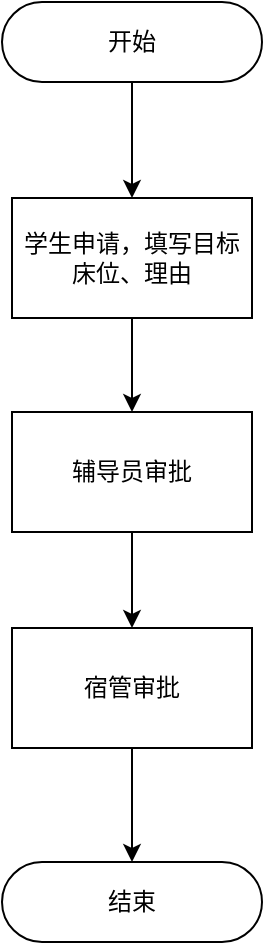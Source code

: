 <mxfile version="26.1.0">
  <diagram name="第 1 页" id="67gQ4JnkG9fl3ow7jxzi">
    <mxGraphModel dx="1166" dy="770" grid="1" gridSize="10" guides="1" tooltips="1" connect="1" arrows="1" fold="1" page="1" pageScale="1" pageWidth="827" pageHeight="1169" math="0" shadow="0">
      <root>
        <mxCell id="0" />
        <mxCell id="1" parent="0" />
        <mxCell id="3yOCJwfLu6yhr36mBVDk-6" style="edgeStyle=orthogonalEdgeStyle;rounded=0;orthogonalLoop=1;jettySize=auto;html=1;" edge="1" parent="1" source="3yOCJwfLu6yhr36mBVDk-1" target="3yOCJwfLu6yhr36mBVDk-2">
          <mxGeometry relative="1" as="geometry" />
        </mxCell>
        <mxCell id="3yOCJwfLu6yhr36mBVDk-1" value="开始" style="rounded=1;whiteSpace=wrap;html=1;arcSize=50;" vertex="1" parent="1">
          <mxGeometry x="390" y="130" width="130" height="40" as="geometry" />
        </mxCell>
        <mxCell id="3yOCJwfLu6yhr36mBVDk-7" style="edgeStyle=orthogonalEdgeStyle;rounded=0;orthogonalLoop=1;jettySize=auto;html=1;" edge="1" parent="1" source="3yOCJwfLu6yhr36mBVDk-2" target="3yOCJwfLu6yhr36mBVDk-3">
          <mxGeometry relative="1" as="geometry" />
        </mxCell>
        <mxCell id="3yOCJwfLu6yhr36mBVDk-2" value="学生申请，填写目标床位、理由" style="rounded=0;whiteSpace=wrap;html=1;" vertex="1" parent="1">
          <mxGeometry x="395" y="228" width="120" height="60" as="geometry" />
        </mxCell>
        <mxCell id="3yOCJwfLu6yhr36mBVDk-8" style="edgeStyle=orthogonalEdgeStyle;rounded=0;orthogonalLoop=1;jettySize=auto;html=1;entryX=0.5;entryY=0;entryDx=0;entryDy=0;" edge="1" parent="1" source="3yOCJwfLu6yhr36mBVDk-3" target="3yOCJwfLu6yhr36mBVDk-4">
          <mxGeometry relative="1" as="geometry" />
        </mxCell>
        <mxCell id="3yOCJwfLu6yhr36mBVDk-3" value="辅导员审批" style="rounded=0;whiteSpace=wrap;html=1;" vertex="1" parent="1">
          <mxGeometry x="395" y="335" width="120" height="60" as="geometry" />
        </mxCell>
        <mxCell id="3yOCJwfLu6yhr36mBVDk-9" style="edgeStyle=orthogonalEdgeStyle;rounded=0;orthogonalLoop=1;jettySize=auto;html=1;entryX=0.5;entryY=0;entryDx=0;entryDy=0;" edge="1" parent="1" source="3yOCJwfLu6yhr36mBVDk-4" target="3yOCJwfLu6yhr36mBVDk-5">
          <mxGeometry relative="1" as="geometry" />
        </mxCell>
        <mxCell id="3yOCJwfLu6yhr36mBVDk-4" value="宿管审批" style="rounded=0;whiteSpace=wrap;html=1;" vertex="1" parent="1">
          <mxGeometry x="395" y="443" width="120" height="60" as="geometry" />
        </mxCell>
        <mxCell id="3yOCJwfLu6yhr36mBVDk-5" value="结束" style="rounded=1;whiteSpace=wrap;html=1;arcSize=50;" vertex="1" parent="1">
          <mxGeometry x="390" y="560" width="130" height="40" as="geometry" />
        </mxCell>
      </root>
    </mxGraphModel>
  </diagram>
</mxfile>
